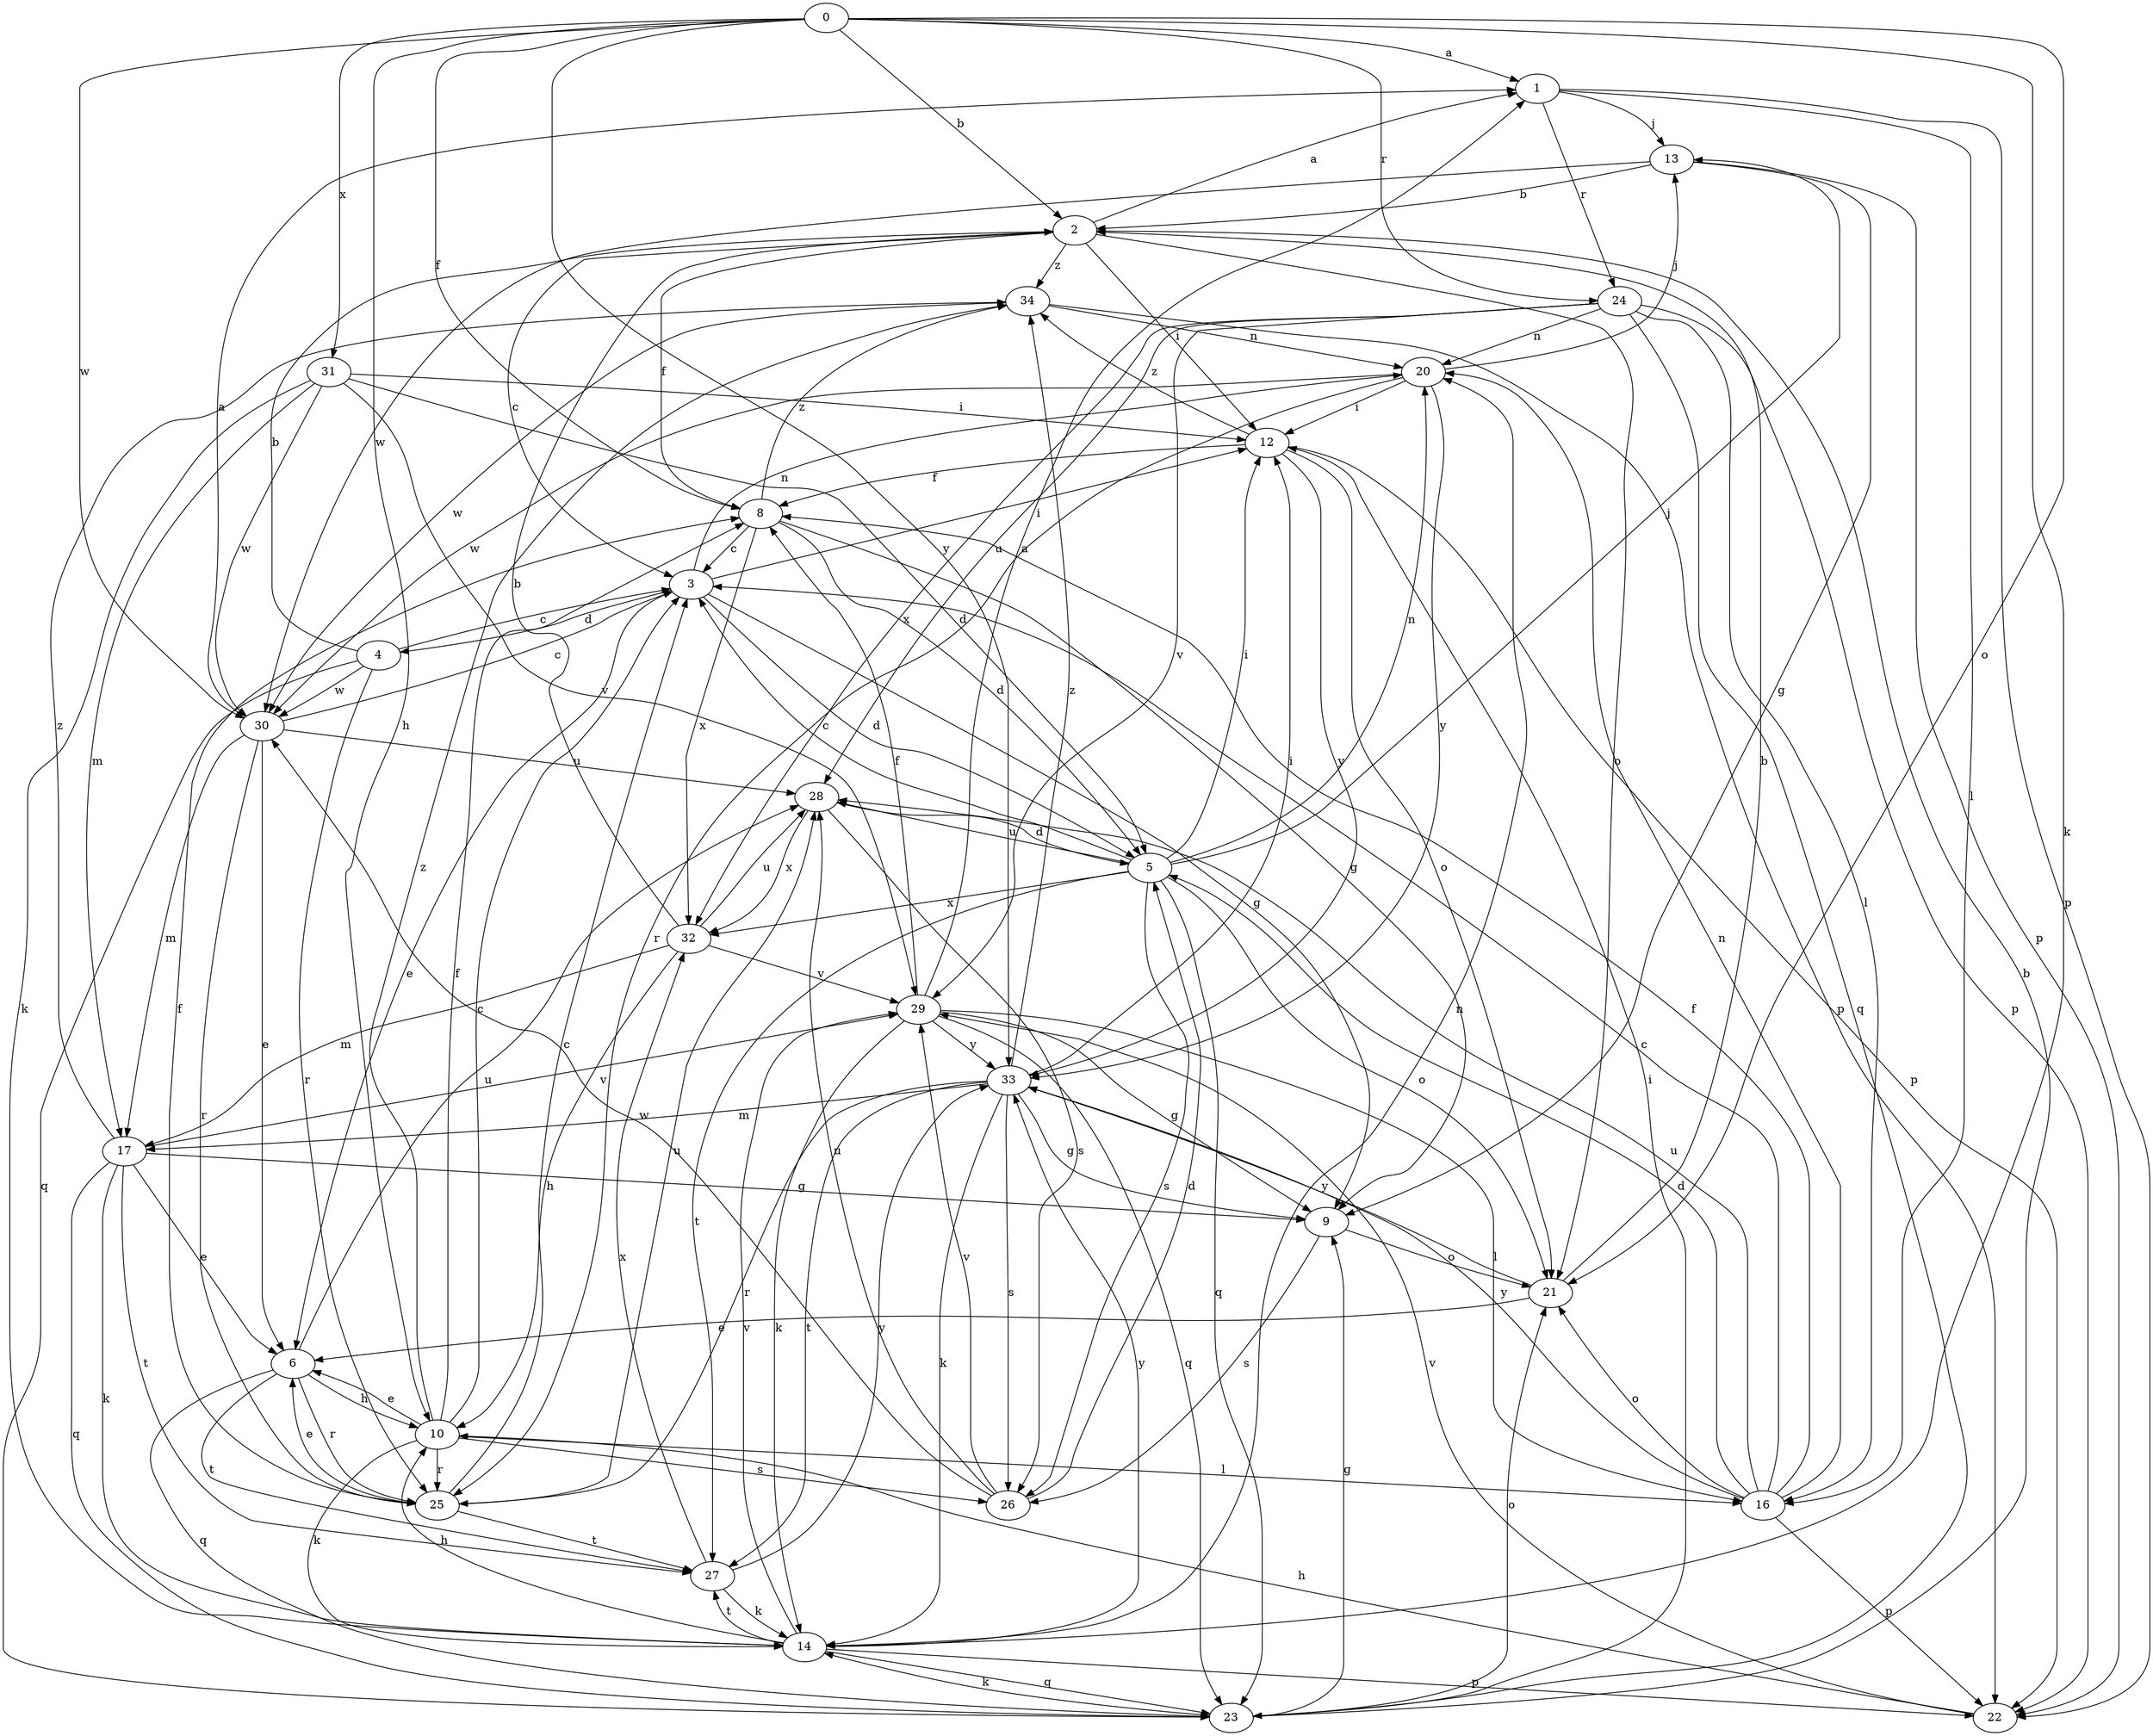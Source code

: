 strict digraph  {
0;
1;
2;
3;
4;
5;
6;
8;
9;
10;
12;
13;
14;
16;
17;
20;
21;
22;
23;
24;
25;
26;
27;
28;
29;
30;
31;
32;
33;
34;
0 -> 1  [label=a];
0 -> 2  [label=b];
0 -> 8  [label=f];
0 -> 10  [label=h];
0 -> 14  [label=k];
0 -> 21  [label=o];
0 -> 24  [label=r];
0 -> 30  [label=w];
0 -> 31  [label=x];
0 -> 33  [label=y];
1 -> 13  [label=j];
1 -> 16  [label=l];
1 -> 22  [label=p];
1 -> 24  [label=r];
2 -> 1  [label=a];
2 -> 3  [label=c];
2 -> 8  [label=f];
2 -> 12  [label=i];
2 -> 21  [label=o];
2 -> 34  [label=z];
3 -> 4  [label=d];
3 -> 5  [label=d];
3 -> 6  [label=e];
3 -> 9  [label=g];
3 -> 12  [label=i];
3 -> 20  [label=n];
4 -> 2  [label=b];
4 -> 3  [label=c];
4 -> 23  [label=q];
4 -> 25  [label=r];
4 -> 30  [label=w];
5 -> 3  [label=c];
5 -> 12  [label=i];
5 -> 13  [label=j];
5 -> 20  [label=n];
5 -> 21  [label=o];
5 -> 23  [label=q];
5 -> 26  [label=s];
5 -> 27  [label=t];
5 -> 28  [label=u];
5 -> 32  [label=x];
6 -> 10  [label=h];
6 -> 23  [label=q];
6 -> 25  [label=r];
6 -> 27  [label=t];
6 -> 28  [label=u];
8 -> 3  [label=c];
8 -> 5  [label=d];
8 -> 9  [label=g];
8 -> 32  [label=x];
8 -> 34  [label=z];
9 -> 21  [label=o];
9 -> 26  [label=s];
10 -> 3  [label=c];
10 -> 6  [label=e];
10 -> 8  [label=f];
10 -> 14  [label=k];
10 -> 16  [label=l];
10 -> 25  [label=r];
10 -> 26  [label=s];
10 -> 34  [label=z];
12 -> 8  [label=f];
12 -> 21  [label=o];
12 -> 22  [label=p];
12 -> 33  [label=y];
12 -> 34  [label=z];
13 -> 2  [label=b];
13 -> 9  [label=g];
13 -> 22  [label=p];
13 -> 30  [label=w];
14 -> 10  [label=h];
14 -> 20  [label=n];
14 -> 22  [label=p];
14 -> 23  [label=q];
14 -> 27  [label=t];
14 -> 29  [label=v];
14 -> 33  [label=y];
16 -> 3  [label=c];
16 -> 5  [label=d];
16 -> 8  [label=f];
16 -> 20  [label=n];
16 -> 21  [label=o];
16 -> 22  [label=p];
16 -> 28  [label=u];
16 -> 33  [label=y];
17 -> 6  [label=e];
17 -> 9  [label=g];
17 -> 14  [label=k];
17 -> 23  [label=q];
17 -> 27  [label=t];
17 -> 29  [label=v];
17 -> 34  [label=z];
20 -> 12  [label=i];
20 -> 13  [label=j];
20 -> 25  [label=r];
20 -> 30  [label=w];
20 -> 33  [label=y];
21 -> 2  [label=b];
21 -> 6  [label=e];
21 -> 33  [label=y];
22 -> 10  [label=h];
22 -> 29  [label=v];
23 -> 2  [label=b];
23 -> 9  [label=g];
23 -> 12  [label=i];
23 -> 14  [label=k];
23 -> 21  [label=o];
24 -> 16  [label=l];
24 -> 20  [label=n];
24 -> 22  [label=p];
24 -> 23  [label=q];
24 -> 28  [label=u];
24 -> 29  [label=v];
24 -> 32  [label=x];
25 -> 3  [label=c];
25 -> 6  [label=e];
25 -> 8  [label=f];
25 -> 27  [label=t];
25 -> 28  [label=u];
26 -> 5  [label=d];
26 -> 28  [label=u];
26 -> 29  [label=v];
26 -> 30  [label=w];
27 -> 14  [label=k];
27 -> 32  [label=x];
27 -> 33  [label=y];
28 -> 5  [label=d];
28 -> 26  [label=s];
28 -> 32  [label=x];
29 -> 1  [label=a];
29 -> 8  [label=f];
29 -> 9  [label=g];
29 -> 14  [label=k];
29 -> 16  [label=l];
29 -> 23  [label=q];
29 -> 33  [label=y];
30 -> 1  [label=a];
30 -> 3  [label=c];
30 -> 6  [label=e];
30 -> 17  [label=m];
30 -> 25  [label=r];
30 -> 28  [label=u];
31 -> 5  [label=d];
31 -> 12  [label=i];
31 -> 14  [label=k];
31 -> 17  [label=m];
31 -> 29  [label=v];
31 -> 30  [label=w];
32 -> 2  [label=b];
32 -> 10  [label=h];
32 -> 17  [label=m];
32 -> 28  [label=u];
32 -> 29  [label=v];
33 -> 9  [label=g];
33 -> 12  [label=i];
33 -> 14  [label=k];
33 -> 17  [label=m];
33 -> 25  [label=r];
33 -> 26  [label=s];
33 -> 27  [label=t];
33 -> 34  [label=z];
34 -> 20  [label=n];
34 -> 22  [label=p];
34 -> 30  [label=w];
}

